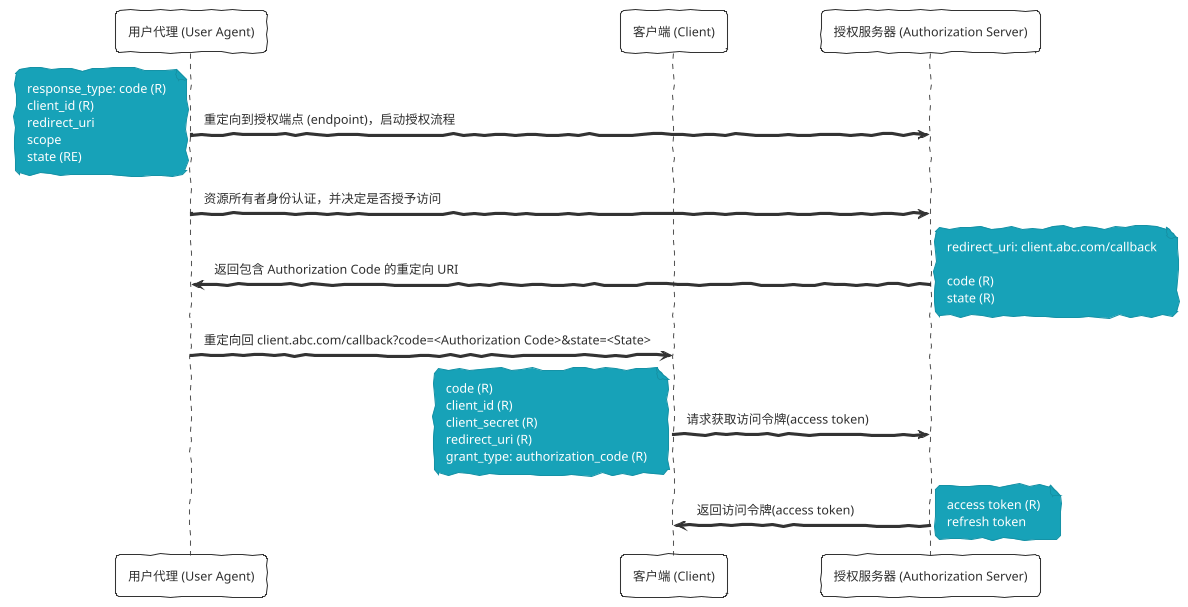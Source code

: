 @startuml

!theme sketchy-outline

participant "用户代理 (User Agent)" as userAgent order 1
participant "客户端 (Client)" as client order 2
participant "授权服务器 (Authorization Server)" as authServer order 3


userAgent -> authServer: 重定向到授权端点 (endpoint)，启动授权流程
note left
response_type: code (R)
client_id (R)
redirect_uri
scope
state (RE)
end note

userAgent -> authServer: 资源所有者身份认证，并决定是否授予访问

userAgent <- authServer: 返回包含 Authorization Code 的重定向 URI
note right
redirect_uri: client.abc.com/callback

code (R)
state (R)
end note

userAgent -> client: 重定向回 client.abc.com/callback?code=<Authorization Code>&state=<State>


client -> authServer: 请求获取访问令牌(access token)
note left
code (R)
client_id (R)
client_secret (R)
redirect_uri (R)
grant_type: authorization_code (R)
end note

client <- authServer: 返回访问令牌(access token)
note right
access token (R)
refresh token
end note

@enduml